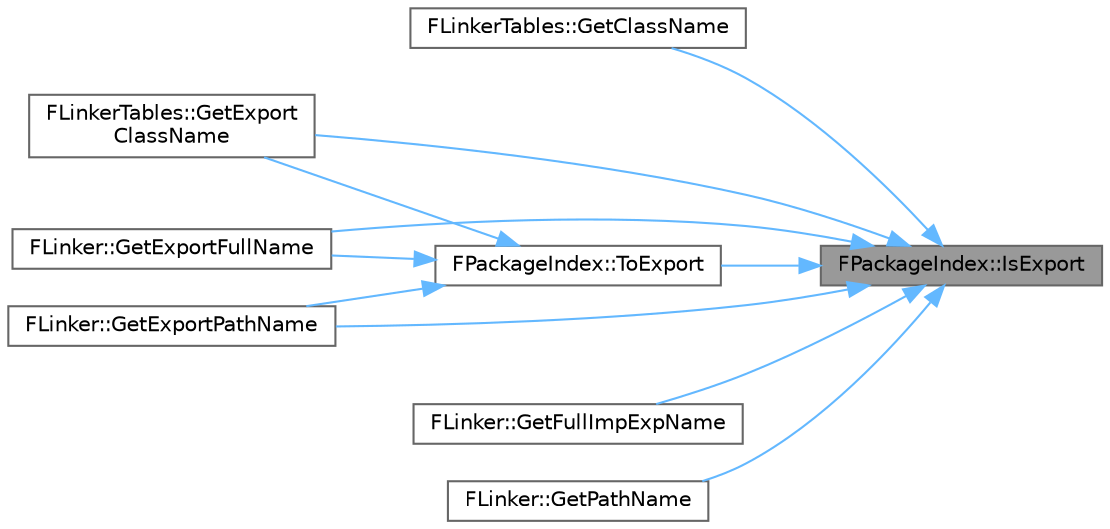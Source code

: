 digraph "FPackageIndex::IsExport"
{
 // INTERACTIVE_SVG=YES
 // LATEX_PDF_SIZE
  bgcolor="transparent";
  edge [fontname=Helvetica,fontsize=10,labelfontname=Helvetica,labelfontsize=10];
  node [fontname=Helvetica,fontsize=10,shape=box,height=0.2,width=0.4];
  rankdir="RL";
  Node1 [id="Node000001",label="FPackageIndex::IsExport",height=0.2,width=0.4,color="gray40", fillcolor="grey60", style="filled", fontcolor="black",tooltip="return true if this is an index into the export map"];
  Node1 -> Node2 [id="edge1_Node000001_Node000002",dir="back",color="steelblue1",style="solid",tooltip=" "];
  Node2 [id="Node000002",label="FLinkerTables::GetClassName",height=0.2,width=0.4,color="grey40", fillcolor="white", style="filled",URL="$dc/dc3/classFLinkerTables.html#a40f253382e719313b5b2b169b23dc61a",tooltip="Gets the class name for the specified PackageIndex."];
  Node1 -> Node3 [id="edge2_Node000001_Node000003",dir="back",color="steelblue1",style="solid",tooltip=" "];
  Node3 [id="Node000003",label="FLinkerTables::GetExport\lClassName",height=0.2,width=0.4,color="grey40", fillcolor="white", style="filled",URL="$dc/dc3/classFLinkerTables.html#a50ecec270f65256c3955ab96d8227de7",tooltip="Gets the class name for the specified index in the export map."];
  Node1 -> Node4 [id="edge3_Node000001_Node000004",dir="back",color="steelblue1",style="solid",tooltip=" "];
  Node4 [id="Node000004",label="FLinker::GetExportFullName",height=0.2,width=0.4,color="grey40", fillcolor="white", style="filled",URL="$d2/db2/classFLinker.html#ab9cd631e911ce9b4857112f2ab9db70e",tooltip="Return the full name of the UObject represented by the specified package index."];
  Node1 -> Node5 [id="edge4_Node000001_Node000005",dir="back",color="steelblue1",style="solid",tooltip=" "];
  Node5 [id="Node000005",label="FLinker::GetExportPathName",height=0.2,width=0.4,color="grey40", fillcolor="white", style="filled",URL="$d2/db2/classFLinker.html#af2c9bf0d062f2cf104557c3dbc505226",tooltip="Return the path name of the UObject represented by the specified export."];
  Node1 -> Node6 [id="edge5_Node000001_Node000006",dir="back",color="steelblue1",style="solid",tooltip=" "];
  Node6 [id="Node000006",label="FLinker::GetFullImpExpName",height=0.2,width=0.4,color="grey40", fillcolor="white", style="filled",URL="$d2/db2/classFLinker.html#afb02ce645a0576fe282f31822afa6b7b",tooltip="Return the full name of the UObject represented by the specified export."];
  Node1 -> Node7 [id="edge6_Node000001_Node000007",dir="back",color="steelblue1",style="solid",tooltip=" "];
  Node7 [id="Node000007",label="FLinker::GetPathName",height=0.2,width=0.4,color="grey40", fillcolor="white", style="filled",URL="$d2/db2/classFLinker.html#a07be8799bec6bee335539be9fe7b5a25",tooltip="Return the path name of the UObject represented by the specified import."];
  Node1 -> Node8 [id="edge7_Node000001_Node000008",dir="back",color="steelblue1",style="solid",tooltip=" "];
  Node8 [id="Node000008",label="FPackageIndex::ToExport",height=0.2,width=0.4,color="grey40", fillcolor="white", style="filled",URL="$d1/d10/classFPackageIndex.html#a5e8b251884bdaf2a8ff8115a4a6282e5",tooltip="Check that this is an export and return the index into the export map."];
  Node8 -> Node3 [id="edge8_Node000008_Node000003",dir="back",color="steelblue1",style="solid",tooltip=" "];
  Node8 -> Node4 [id="edge9_Node000008_Node000004",dir="back",color="steelblue1",style="solid",tooltip=" "];
  Node8 -> Node5 [id="edge10_Node000008_Node000005",dir="back",color="steelblue1",style="solid",tooltip=" "];
}
